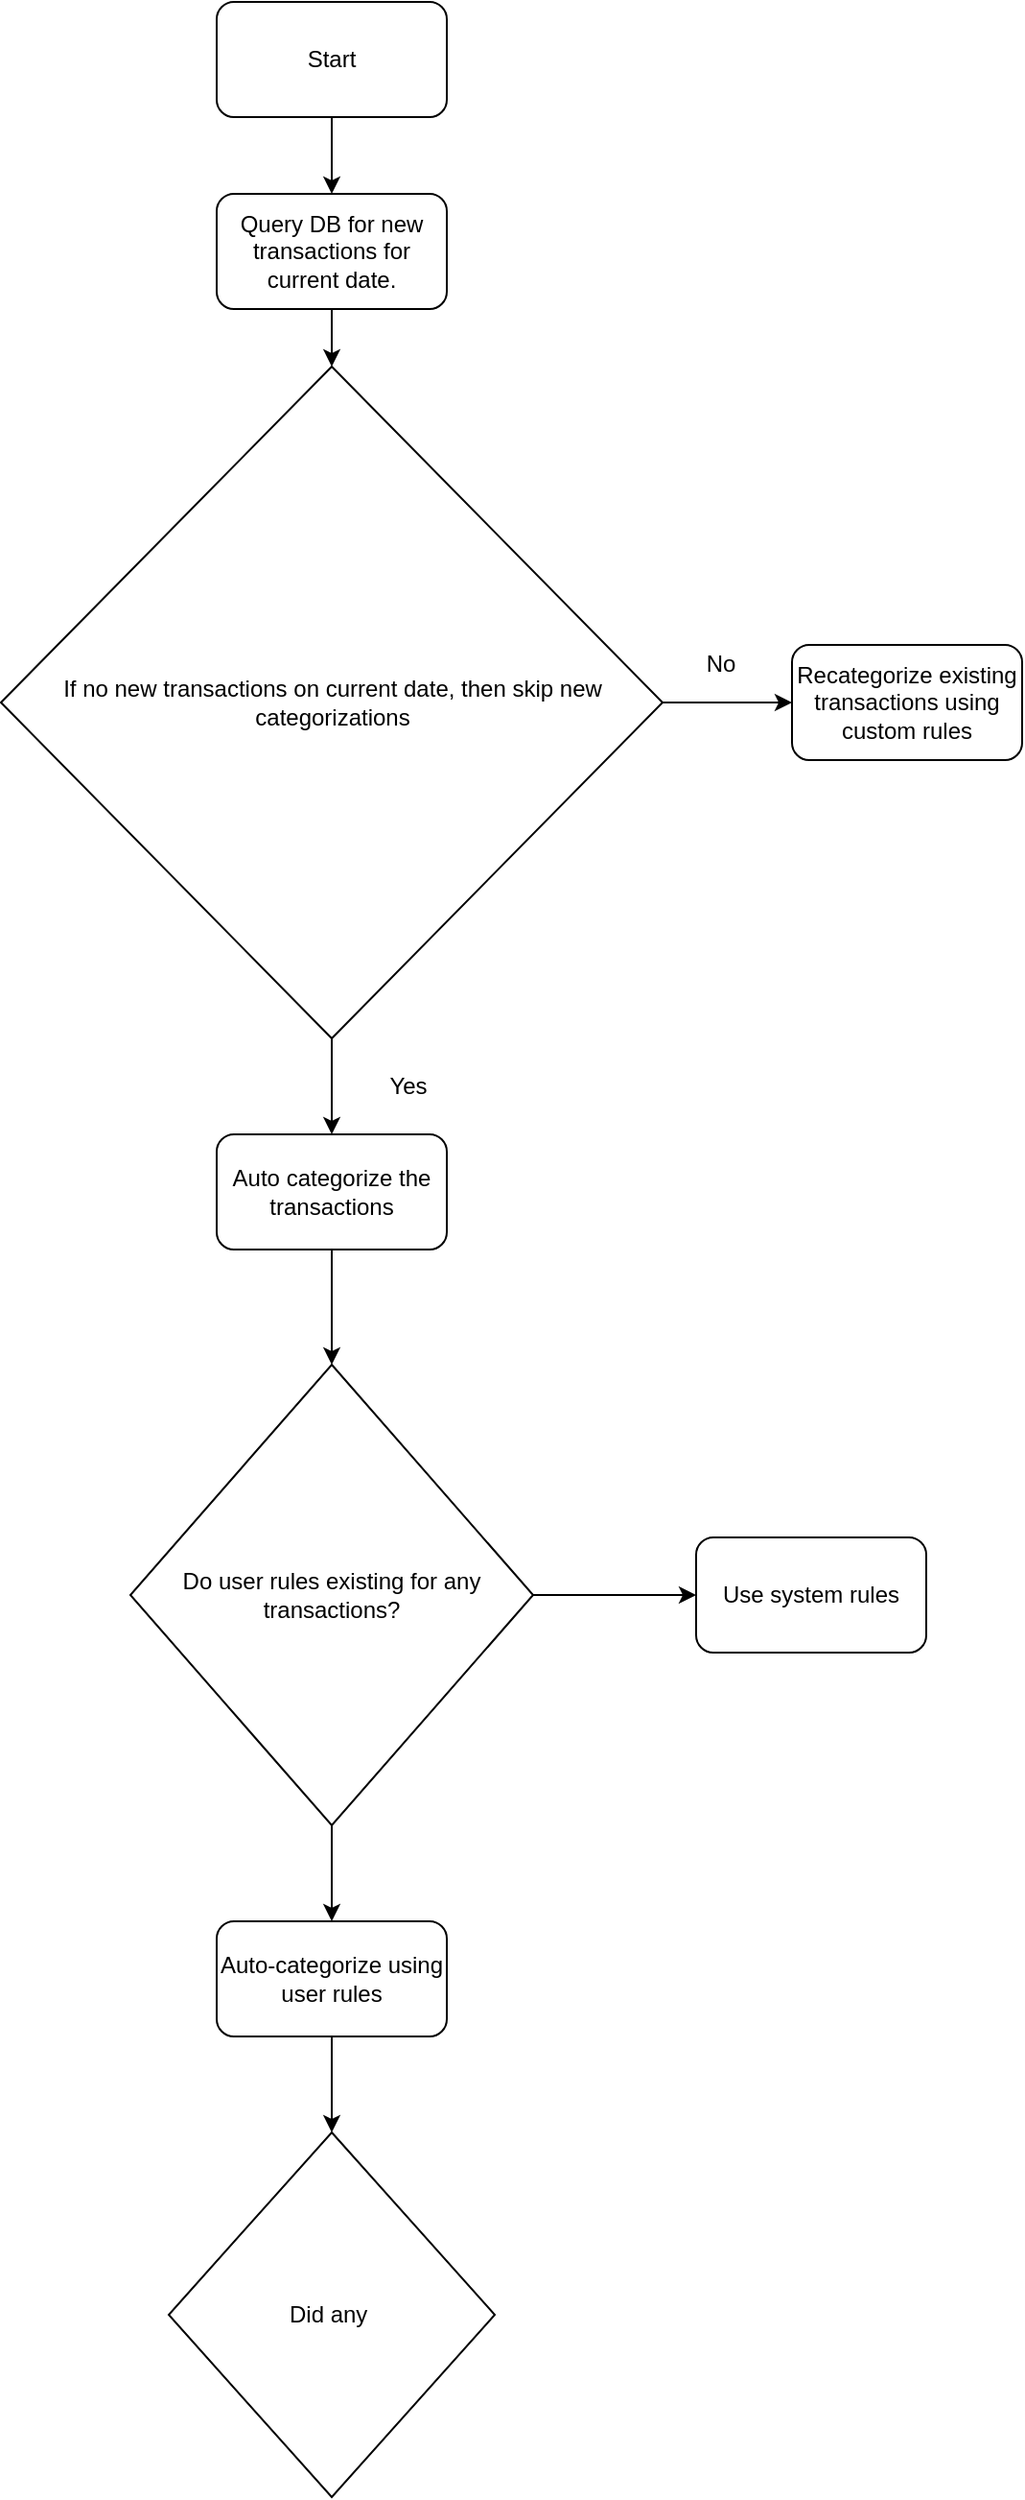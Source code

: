 <mxfile version="28.2.5">
  <diagram id="C5RBs43oDa-KdzZeNtuy" name="Page-1">
    <mxGraphModel dx="2051" dy="2270" grid="1" gridSize="10" guides="1" tooltips="1" connect="1" arrows="1" fold="1" page="1" pageScale="1" pageWidth="827" pageHeight="1169" math="0" shadow="0">
      <root>
        <mxCell id="WIyWlLk6GJQsqaUBKTNV-0" />
        <mxCell id="WIyWlLk6GJQsqaUBKTNV-1" parent="WIyWlLk6GJQsqaUBKTNV-0" />
        <mxCell id="P16qLfPArKi5Of1Ckz9v-0" value="Start" style="rounded=1;whiteSpace=wrap;html=1;" parent="WIyWlLk6GJQsqaUBKTNV-1" vertex="1">
          <mxGeometry x="70" y="-1070" width="120" height="60" as="geometry" />
        </mxCell>
        <mxCell id="P16qLfPArKi5Of1Ckz9v-1" value="" style="endArrow=classic;html=1;rounded=0;exitX=0.5;exitY=1;exitDx=0;exitDy=0;" parent="WIyWlLk6GJQsqaUBKTNV-1" source="P16qLfPArKi5Of1Ckz9v-0" edge="1">
          <mxGeometry width="50" height="50" relative="1" as="geometry">
            <mxPoint x="390" y="-510" as="sourcePoint" />
            <mxPoint x="130" y="-970" as="targetPoint" />
          </mxGeometry>
        </mxCell>
        <mxCell id="P16qLfPArKi5Of1Ckz9v-2" value="Query DB for new transactions for current date." style="rounded=1;whiteSpace=wrap;html=1;" parent="WIyWlLk6GJQsqaUBKTNV-1" vertex="1">
          <mxGeometry x="70" y="-970" width="120" height="60" as="geometry" />
        </mxCell>
        <mxCell id="P16qLfPArKi5Of1Ckz9v-3" value="If no new transactions on current date, then skip new categorizations" style="rhombus;whiteSpace=wrap;html=1;" parent="WIyWlLk6GJQsqaUBKTNV-1" vertex="1">
          <mxGeometry x="-42.5" y="-880" width="345" height="350" as="geometry" />
        </mxCell>
        <mxCell id="P16qLfPArKi5Of1Ckz9v-4" value="" style="endArrow=classic;html=1;rounded=0;exitX=0.5;exitY=1;exitDx=0;exitDy=0;entryX=0.5;entryY=0;entryDx=0;entryDy=0;" parent="WIyWlLk6GJQsqaUBKTNV-1" source="P16qLfPArKi5Of1Ckz9v-2" target="P16qLfPArKi5Of1Ckz9v-3" edge="1">
          <mxGeometry width="50" height="50" relative="1" as="geometry">
            <mxPoint x="390" y="-510" as="sourcePoint" />
            <mxPoint x="440" y="-560" as="targetPoint" />
          </mxGeometry>
        </mxCell>
        <mxCell id="P16qLfPArKi5Of1Ckz9v-5" value="" style="endArrow=classic;html=1;rounded=0;exitX=1;exitY=0.5;exitDx=0;exitDy=0;" parent="WIyWlLk6GJQsqaUBKTNV-1" source="P16qLfPArKi5Of1Ckz9v-3" edge="1">
          <mxGeometry width="50" height="50" relative="1" as="geometry">
            <mxPoint x="390" y="-510" as="sourcePoint" />
            <mxPoint x="370" y="-705" as="targetPoint" />
          </mxGeometry>
        </mxCell>
        <mxCell id="P16qLfPArKi5Of1Ckz9v-6" value="" style="endArrow=classic;html=1;rounded=0;exitX=0.5;exitY=1;exitDx=0;exitDy=0;" parent="WIyWlLk6GJQsqaUBKTNV-1" source="P16qLfPArKi5Of1Ckz9v-3" edge="1">
          <mxGeometry width="50" height="50" relative="1" as="geometry">
            <mxPoint x="390" y="-510" as="sourcePoint" />
            <mxPoint x="130" y="-480" as="targetPoint" />
          </mxGeometry>
        </mxCell>
        <mxCell id="P16qLfPArKi5Of1Ckz9v-7" value="Recategorize existing transactions using custom rules" style="rounded=1;whiteSpace=wrap;html=1;" parent="WIyWlLk6GJQsqaUBKTNV-1" vertex="1">
          <mxGeometry x="370" y="-735" width="120" height="60" as="geometry" />
        </mxCell>
        <mxCell id="P16qLfPArKi5Of1Ckz9v-8" value="Auto categorize the transactions" style="rounded=1;whiteSpace=wrap;html=1;" parent="WIyWlLk6GJQsqaUBKTNV-1" vertex="1">
          <mxGeometry x="70" y="-480" width="120" height="60" as="geometry" />
        </mxCell>
        <mxCell id="P16qLfPArKi5Of1Ckz9v-10" value="No" style="text;html=1;align=center;verticalAlign=middle;whiteSpace=wrap;rounded=0;" parent="WIyWlLk6GJQsqaUBKTNV-1" vertex="1">
          <mxGeometry x="302.5" y="-740" width="60" height="30" as="geometry" />
        </mxCell>
        <mxCell id="P16qLfPArKi5Of1Ckz9v-11" value="Yes" style="text;html=1;align=center;verticalAlign=middle;whiteSpace=wrap;rounded=0;" parent="WIyWlLk6GJQsqaUBKTNV-1" vertex="1">
          <mxGeometry x="140" y="-520" width="60" height="30" as="geometry" />
        </mxCell>
        <mxCell id="0dKgRVAENgBmlfXx-0_s-0" value="" style="endArrow=classic;html=1;rounded=0;exitX=0.5;exitY=1;exitDx=0;exitDy=0;" edge="1" parent="WIyWlLk6GJQsqaUBKTNV-1" source="P16qLfPArKi5Of1Ckz9v-8">
          <mxGeometry width="50" height="50" relative="1" as="geometry">
            <mxPoint x="80" y="-310" as="sourcePoint" />
            <mxPoint x="130" y="-360" as="targetPoint" />
          </mxGeometry>
        </mxCell>
        <mxCell id="0dKgRVAENgBmlfXx-0_s-1" value="Do user rules existing for any transactions?" style="rhombus;whiteSpace=wrap;html=1;" vertex="1" parent="WIyWlLk6GJQsqaUBKTNV-1">
          <mxGeometry x="25" y="-360" width="210" height="240" as="geometry" />
        </mxCell>
        <mxCell id="0dKgRVAENgBmlfXx-0_s-2" value="" style="endArrow=classic;html=1;rounded=0;exitX=1;exitY=0.5;exitDx=0;exitDy=0;" edge="1" parent="WIyWlLk6GJQsqaUBKTNV-1" source="0dKgRVAENgBmlfXx-0_s-1">
          <mxGeometry width="50" height="50" relative="1" as="geometry">
            <mxPoint x="370" y="-340" as="sourcePoint" />
            <mxPoint x="320" y="-240" as="targetPoint" />
          </mxGeometry>
        </mxCell>
        <mxCell id="0dKgRVAENgBmlfXx-0_s-3" value="" style="endArrow=classic;html=1;rounded=0;exitX=0.5;exitY=1;exitDx=0;exitDy=0;" edge="1" parent="WIyWlLk6GJQsqaUBKTNV-1" source="0dKgRVAENgBmlfXx-0_s-1">
          <mxGeometry width="50" height="50" relative="1" as="geometry">
            <mxPoint x="80" y="-310" as="sourcePoint" />
            <mxPoint x="130" y="-70" as="targetPoint" />
          </mxGeometry>
        </mxCell>
        <mxCell id="0dKgRVAENgBmlfXx-0_s-4" value="Use system rules" style="rounded=1;whiteSpace=wrap;html=1;" vertex="1" parent="WIyWlLk6GJQsqaUBKTNV-1">
          <mxGeometry x="320" y="-270" width="120" height="60" as="geometry" />
        </mxCell>
        <mxCell id="0dKgRVAENgBmlfXx-0_s-5" value="Auto-categorize using user rules" style="rounded=1;whiteSpace=wrap;html=1;" vertex="1" parent="WIyWlLk6GJQsqaUBKTNV-1">
          <mxGeometry x="70" y="-70" width="120" height="60" as="geometry" />
        </mxCell>
        <mxCell id="0dKgRVAENgBmlfXx-0_s-6" value="" style="endArrow=classic;html=1;rounded=0;exitX=0.5;exitY=1;exitDx=0;exitDy=0;" edge="1" parent="WIyWlLk6GJQsqaUBKTNV-1" source="0dKgRVAENgBmlfXx-0_s-5">
          <mxGeometry width="50" height="50" relative="1" as="geometry">
            <mxPoint x="80" y="190" as="sourcePoint" />
            <mxPoint x="130" y="40" as="targetPoint" />
          </mxGeometry>
        </mxCell>
        <mxCell id="0dKgRVAENgBmlfXx-0_s-8" value="Did any&amp;nbsp;" style="rhombus;whiteSpace=wrap;html=1;" vertex="1" parent="WIyWlLk6GJQsqaUBKTNV-1">
          <mxGeometry x="45" y="40" width="170" height="190" as="geometry" />
        </mxCell>
      </root>
    </mxGraphModel>
  </diagram>
</mxfile>
